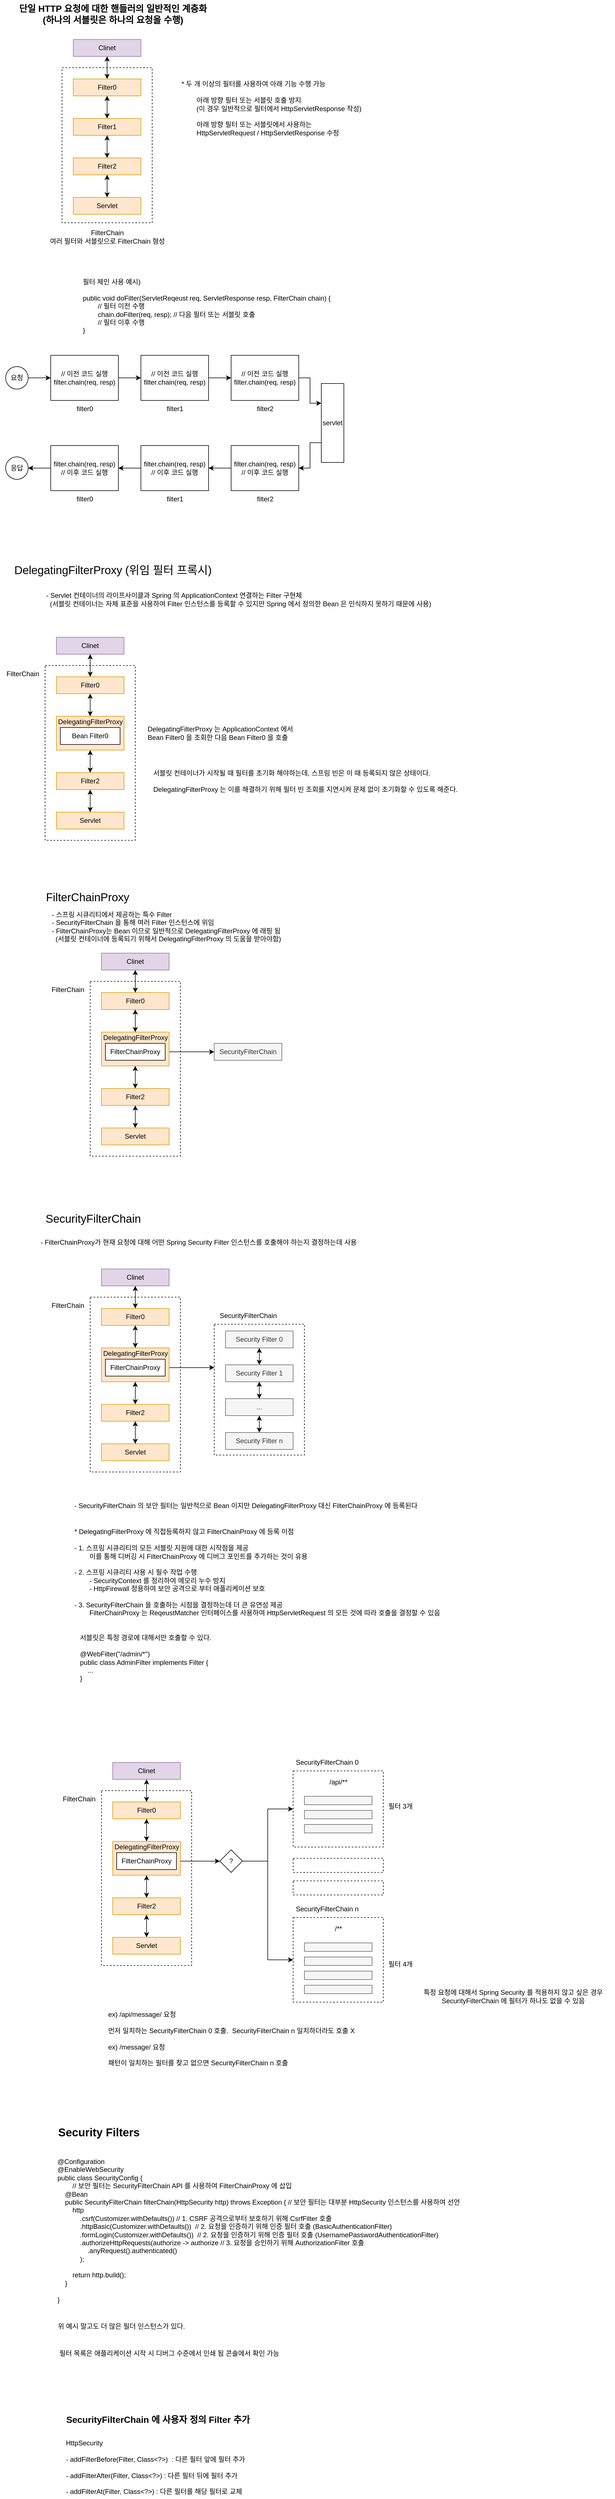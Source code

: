 <mxfile version="22.1.11" type="device">
  <diagram name="페이지-1" id="-VCRCgZCV_tBGSEdOtug">
    <mxGraphModel dx="1816" dy="577" grid="1" gridSize="10" guides="1" tooltips="1" connect="1" arrows="1" fold="1" page="1" pageScale="1" pageWidth="827" pageHeight="1169" math="0" shadow="0">
      <root>
        <mxCell id="0" />
        <mxCell id="1" parent="0" />
        <mxCell id="pNzOla6_ddMFijnGt9M_-12" value="단일 HTTP 요청에 대한 핸들러의 일반적인 계층화&lt;br style=&quot;font-size: 16px;&quot;&gt;(하나의 서블릿은 하나의 요청을 수행)" style="text;html=1;align=center;verticalAlign=middle;resizable=0;points=[];autosize=1;strokeColor=none;fillColor=none;fontSize=16;fontStyle=1" vertex="1" parent="1">
          <mxGeometry x="-40" y="50" width="380" height="50" as="geometry" />
        </mxCell>
        <mxCell id="pNzOla6_ddMFijnGt9M_-16" value="&lt;br&gt;* 두 개 이상의 필터를 사용하여 아래 기능 수행 가능&lt;br&gt;&lt;br&gt;&lt;span style=&quot;white-space: pre;&quot;&gt;&#x9;&lt;/span&gt;아래 방향 필터 또는 서블릿 호출 방지&lt;br&gt;&lt;span style=&quot;white-space: pre;&quot;&gt;&#x9;&lt;/span&gt;(이 경우 일반적으로 필터에서 HttpServletResponse 작성)&lt;br&gt;&lt;br&gt;&lt;span style=&quot;white-space: pre;&quot;&gt;&#x9;&lt;/span&gt;아래 방향 필터 또는 서블릿에서 사용하는&lt;br&gt;&lt;span style=&quot;white-space: pre;&quot;&gt;&#x9;&lt;/span&gt;HttpServletRequest / HttpServletResponse 수정" style="text;html=1;align=left;verticalAlign=middle;resizable=0;points=[];autosize=1;strokeColor=none;fillColor=none;" vertex="1" parent="1">
          <mxGeometry x="270" y="170" width="360" height="130" as="geometry" />
        </mxCell>
        <mxCell id="pNzOla6_ddMFijnGt9M_-17" value="필터 체인 사용 예시)&lt;br&gt;&lt;br&gt;public void doFilter(ServletReqeust req, ServletResponse resp, FilterChain chain) {&lt;br&gt;&lt;span style=&quot;white-space: pre;&quot;&gt;&#x9;&lt;/span&gt;// 필터 이전 수행&lt;br&gt;&lt;span style=&quot;white-space: pre;&quot;&gt;&#x9;&lt;/span&gt;chain.doFilter(req, resp); // 다음 필터 또는 서블릿 호출&lt;br&gt;&lt;span style=&quot;white-space: pre;&quot;&gt;&#x9;&lt;/span&gt;// 필터 이후 수행&lt;br&gt;}" style="text;html=1;align=left;verticalAlign=middle;resizable=0;points=[];autosize=1;strokeColor=none;fillColor=none;" vertex="1" parent="1">
          <mxGeometry x="95" y="538" width="460" height="110" as="geometry" />
        </mxCell>
        <mxCell id="pNzOla6_ddMFijnGt9M_-38" value="&lt;font style=&quot;font-size: 20px;&quot;&gt;DelegatingFilterProxy (위임 필터 프록시)&lt;/font&gt;" style="text;html=1;align=center;verticalAlign=middle;resizable=0;points=[];autosize=1;strokeColor=none;fillColor=none;" vertex="1" parent="1">
          <mxGeometry x="-40" y="1040" width="380" height="40" as="geometry" />
        </mxCell>
        <mxCell id="pNzOla6_ddMFijnGt9M_-66" value="- Servlet 컨테이너의 라이프사이클과 Spring 의 ApplicationContext 연결하는 Filter 구현체&lt;br&gt;&amp;nbsp; (서블릿 컨테이너는 자체 표준을 사용하여 Filter 인스턴스를 등록할 수 있지만&amp;nbsp;Spring 에서 정의한 Bean 은 인식하지 못하기 때문에 사용)" style="text;html=1;align=left;verticalAlign=middle;resizable=0;points=[];autosize=1;strokeColor=none;fillColor=none;" vertex="1" parent="1">
          <mxGeometry x="30" y="1093" width="750" height="40" as="geometry" />
        </mxCell>
        <mxCell id="pNzOla6_ddMFijnGt9M_-90" value="" style="group" vertex="1" connectable="0" parent="1">
          <mxGeometry x="20" y="120" width="240" height="370" as="geometry" />
        </mxCell>
        <mxCell id="pNzOla6_ddMFijnGt9M_-1" value="Clinet" style="whiteSpace=wrap;html=1;fillColor=#e1d5e7;strokeColor=#9673a6;" vertex="1" parent="pNzOla6_ddMFijnGt9M_-90">
          <mxGeometry x="60" width="120" height="30" as="geometry" />
        </mxCell>
        <mxCell id="pNzOla6_ddMFijnGt9M_-2" value="Filter0" style="whiteSpace=wrap;html=1;fillColor=#ffe6cc;strokeColor=#d79b00;" vertex="1" parent="pNzOla6_ddMFijnGt9M_-90">
          <mxGeometry x="60" y="70" width="120" height="30" as="geometry" />
        </mxCell>
        <mxCell id="pNzOla6_ddMFijnGt9M_-11" style="edgeStyle=orthogonalEdgeStyle;rounded=0;orthogonalLoop=1;jettySize=auto;html=1;entryX=0.5;entryY=0;entryDx=0;entryDy=0;startArrow=classic;startFill=1;" edge="1" parent="pNzOla6_ddMFijnGt9M_-90" source="pNzOla6_ddMFijnGt9M_-1" target="pNzOla6_ddMFijnGt9M_-2">
          <mxGeometry relative="1" as="geometry" />
        </mxCell>
        <mxCell id="pNzOla6_ddMFijnGt9M_-4" value="Filter1" style="whiteSpace=wrap;html=1;fillColor=#ffe6cc;strokeColor=#d79b00;" vertex="1" parent="pNzOla6_ddMFijnGt9M_-90">
          <mxGeometry x="60" y="140" width="120" height="30" as="geometry" />
        </mxCell>
        <mxCell id="pNzOla6_ddMFijnGt9M_-8" style="edgeStyle=orthogonalEdgeStyle;rounded=0;orthogonalLoop=1;jettySize=auto;html=1;entryX=0.5;entryY=0;entryDx=0;entryDy=0;startArrow=classic;startFill=1;" edge="1" parent="pNzOla6_ddMFijnGt9M_-90" source="pNzOla6_ddMFijnGt9M_-2" target="pNzOla6_ddMFijnGt9M_-4">
          <mxGeometry relative="1" as="geometry" />
        </mxCell>
        <mxCell id="pNzOla6_ddMFijnGt9M_-5" value="Filter2" style="whiteSpace=wrap;html=1;fillColor=#ffe6cc;strokeColor=#d79b00;" vertex="1" parent="pNzOla6_ddMFijnGt9M_-90">
          <mxGeometry x="60" y="210" width="120" height="30" as="geometry" />
        </mxCell>
        <mxCell id="pNzOla6_ddMFijnGt9M_-9" style="edgeStyle=orthogonalEdgeStyle;rounded=0;orthogonalLoop=1;jettySize=auto;html=1;entryX=0.5;entryY=0;entryDx=0;entryDy=0;startArrow=classic;startFill=1;" edge="1" parent="pNzOla6_ddMFijnGt9M_-90" source="pNzOla6_ddMFijnGt9M_-4" target="pNzOla6_ddMFijnGt9M_-5">
          <mxGeometry relative="1" as="geometry" />
        </mxCell>
        <mxCell id="pNzOla6_ddMFijnGt9M_-6" value="Servlet" style="whiteSpace=wrap;html=1;fillColor=#ffe6cc;strokeColor=#d79b00;" vertex="1" parent="pNzOla6_ddMFijnGt9M_-90">
          <mxGeometry x="60" y="280" width="120" height="30" as="geometry" />
        </mxCell>
        <mxCell id="pNzOla6_ddMFijnGt9M_-10" style="edgeStyle=orthogonalEdgeStyle;rounded=0;orthogonalLoop=1;jettySize=auto;html=1;entryX=0.5;entryY=0;entryDx=0;entryDy=0;startArrow=classic;startFill=1;" edge="1" parent="pNzOla6_ddMFijnGt9M_-90" source="pNzOla6_ddMFijnGt9M_-5" target="pNzOla6_ddMFijnGt9M_-6">
          <mxGeometry relative="1" as="geometry" />
        </mxCell>
        <mxCell id="pNzOla6_ddMFijnGt9M_-13" value="" style="whiteSpace=wrap;html=1;fillColor=none;dashed=1;" vertex="1" parent="pNzOla6_ddMFijnGt9M_-90">
          <mxGeometry x="40" y="50" width="160" height="275" as="geometry" />
        </mxCell>
        <mxCell id="pNzOla6_ddMFijnGt9M_-14" value="FilterChain&lt;br&gt;여러 필터와 서블릿으로 FilterChain 형성" style="text;html=1;align=center;verticalAlign=middle;resizable=0;points=[];autosize=1;strokeColor=none;fillColor=none;" vertex="1" parent="pNzOla6_ddMFijnGt9M_-90">
          <mxGeometry y="330" width="240" height="40" as="geometry" />
        </mxCell>
        <mxCell id="pNzOla6_ddMFijnGt9M_-91" value="" style="group" vertex="1" connectable="0" parent="1">
          <mxGeometry x="-40" y="680" width="600" height="270" as="geometry" />
        </mxCell>
        <mxCell id="pNzOla6_ddMFijnGt9M_-39" value="// 이전 코드 실행&lt;br&gt;filter.chain(req, resp)" style="whiteSpace=wrap;html=1;" vertex="1" parent="pNzOla6_ddMFijnGt9M_-91">
          <mxGeometry x="80" width="120" height="80" as="geometry" />
        </mxCell>
        <mxCell id="pNzOla6_ddMFijnGt9M_-40" value="// 이전 코드 실행&lt;br&gt;filter.chain(req, resp)" style="whiteSpace=wrap;html=1;" vertex="1" parent="pNzOla6_ddMFijnGt9M_-91">
          <mxGeometry x="240" width="120" height="80" as="geometry" />
        </mxCell>
        <mxCell id="pNzOla6_ddMFijnGt9M_-55" style="edgeStyle=orthogonalEdgeStyle;rounded=0;orthogonalLoop=1;jettySize=auto;html=1;entryX=0;entryY=0.5;entryDx=0;entryDy=0;" edge="1" parent="pNzOla6_ddMFijnGt9M_-91" source="pNzOla6_ddMFijnGt9M_-39" target="pNzOla6_ddMFijnGt9M_-40">
          <mxGeometry relative="1" as="geometry" />
        </mxCell>
        <mxCell id="pNzOla6_ddMFijnGt9M_-41" value="// 이전 코드 실행&lt;br&gt;filter.chain(req, resp)" style="whiteSpace=wrap;html=1;" vertex="1" parent="pNzOla6_ddMFijnGt9M_-91">
          <mxGeometry x="400" width="120" height="80" as="geometry" />
        </mxCell>
        <mxCell id="pNzOla6_ddMFijnGt9M_-56" style="edgeStyle=orthogonalEdgeStyle;rounded=0;orthogonalLoop=1;jettySize=auto;html=1;entryX=0;entryY=0.5;entryDx=0;entryDy=0;" edge="1" parent="pNzOla6_ddMFijnGt9M_-91" source="pNzOla6_ddMFijnGt9M_-40" target="pNzOla6_ddMFijnGt9M_-41">
          <mxGeometry relative="1" as="geometry" />
        </mxCell>
        <mxCell id="pNzOla6_ddMFijnGt9M_-42" value="servlet" style="rounded=0;whiteSpace=wrap;html=1;" vertex="1" parent="pNzOla6_ddMFijnGt9M_-91">
          <mxGeometry x="560" y="50" width="40" height="140" as="geometry" />
        </mxCell>
        <mxCell id="pNzOla6_ddMFijnGt9M_-57" style="edgeStyle=orthogonalEdgeStyle;rounded=0;orthogonalLoop=1;jettySize=auto;html=1;entryX=0;entryY=0.25;entryDx=0;entryDy=0;" edge="1" parent="pNzOla6_ddMFijnGt9M_-91" source="pNzOla6_ddMFijnGt9M_-41" target="pNzOla6_ddMFijnGt9M_-42">
          <mxGeometry relative="1" as="geometry" />
        </mxCell>
        <mxCell id="pNzOla6_ddMFijnGt9M_-43" value="filter.chain(req, resp)&lt;br&gt;// 이후 코드 실행" style="whiteSpace=wrap;html=1;" vertex="1" parent="pNzOla6_ddMFijnGt9M_-91">
          <mxGeometry x="80" y="160" width="120" height="80" as="geometry" />
        </mxCell>
        <mxCell id="pNzOla6_ddMFijnGt9M_-60" style="edgeStyle=orthogonalEdgeStyle;rounded=0;orthogonalLoop=1;jettySize=auto;html=1;entryX=1;entryY=0.5;entryDx=0;entryDy=0;" edge="1" parent="pNzOla6_ddMFijnGt9M_-91" source="pNzOla6_ddMFijnGt9M_-47" target="pNzOla6_ddMFijnGt9M_-43">
          <mxGeometry relative="1" as="geometry" />
        </mxCell>
        <mxCell id="pNzOla6_ddMFijnGt9M_-47" value="filter.chain(req, resp)&lt;br&gt;// 이후 코드 실행" style="whiteSpace=wrap;html=1;" vertex="1" parent="pNzOla6_ddMFijnGt9M_-91">
          <mxGeometry x="240" y="160" width="120" height="80" as="geometry" />
        </mxCell>
        <mxCell id="pNzOla6_ddMFijnGt9M_-59" style="edgeStyle=orthogonalEdgeStyle;rounded=0;orthogonalLoop=1;jettySize=auto;html=1;entryX=1;entryY=0.5;entryDx=0;entryDy=0;" edge="1" parent="pNzOla6_ddMFijnGt9M_-91" source="pNzOla6_ddMFijnGt9M_-48" target="pNzOla6_ddMFijnGt9M_-47">
          <mxGeometry relative="1" as="geometry" />
        </mxCell>
        <mxCell id="pNzOla6_ddMFijnGt9M_-48" value="filter.chain(req, resp)&lt;br&gt;// 이후 코드 실행" style="whiteSpace=wrap;html=1;" vertex="1" parent="pNzOla6_ddMFijnGt9M_-91">
          <mxGeometry x="400" y="160" width="120" height="80" as="geometry" />
        </mxCell>
        <mxCell id="pNzOla6_ddMFijnGt9M_-58" style="edgeStyle=orthogonalEdgeStyle;rounded=0;orthogonalLoop=1;jettySize=auto;html=1;entryX=1;entryY=0.5;entryDx=0;entryDy=0;exitX=0;exitY=0.75;exitDx=0;exitDy=0;" edge="1" parent="pNzOla6_ddMFijnGt9M_-91" source="pNzOla6_ddMFijnGt9M_-42" target="pNzOla6_ddMFijnGt9M_-48">
          <mxGeometry relative="1" as="geometry" />
        </mxCell>
        <mxCell id="pNzOla6_ddMFijnGt9M_-49" value="filter0" style="text;html=1;align=center;verticalAlign=middle;resizable=0;points=[];autosize=1;strokeColor=none;fillColor=none;" vertex="1" parent="pNzOla6_ddMFijnGt9M_-91">
          <mxGeometry x="115" y="80" width="50" height="30" as="geometry" />
        </mxCell>
        <mxCell id="pNzOla6_ddMFijnGt9M_-50" value="filter0" style="text;html=1;align=center;verticalAlign=middle;resizable=0;points=[];autosize=1;strokeColor=none;fillColor=none;" vertex="1" parent="pNzOla6_ddMFijnGt9M_-91">
          <mxGeometry x="115" y="240" width="50" height="30" as="geometry" />
        </mxCell>
        <mxCell id="pNzOla6_ddMFijnGt9M_-51" value="filter1" style="text;html=1;align=center;verticalAlign=middle;resizable=0;points=[];autosize=1;strokeColor=none;fillColor=none;" vertex="1" parent="pNzOla6_ddMFijnGt9M_-91">
          <mxGeometry x="275" y="80" width="50" height="30" as="geometry" />
        </mxCell>
        <mxCell id="pNzOla6_ddMFijnGt9M_-52" value="filter2" style="text;html=1;align=center;verticalAlign=middle;resizable=0;points=[];autosize=1;strokeColor=none;fillColor=none;" vertex="1" parent="pNzOla6_ddMFijnGt9M_-91">
          <mxGeometry x="435" y="80" width="50" height="30" as="geometry" />
        </mxCell>
        <mxCell id="pNzOla6_ddMFijnGt9M_-53" value="filter1" style="text;html=1;align=center;verticalAlign=middle;resizable=0;points=[];autosize=1;strokeColor=none;fillColor=none;" vertex="1" parent="pNzOla6_ddMFijnGt9M_-91">
          <mxGeometry x="275" y="240" width="50" height="30" as="geometry" />
        </mxCell>
        <mxCell id="pNzOla6_ddMFijnGt9M_-54" value="filter2" style="text;html=1;align=center;verticalAlign=middle;resizable=0;points=[];autosize=1;strokeColor=none;fillColor=none;" vertex="1" parent="pNzOla6_ddMFijnGt9M_-91">
          <mxGeometry x="435" y="240" width="50" height="30" as="geometry" />
        </mxCell>
        <mxCell id="pNzOla6_ddMFijnGt9M_-65" style="edgeStyle=orthogonalEdgeStyle;rounded=0;orthogonalLoop=1;jettySize=auto;html=1;entryX=0;entryY=0.5;entryDx=0;entryDy=0;" edge="1" parent="pNzOla6_ddMFijnGt9M_-91" source="pNzOla6_ddMFijnGt9M_-61" target="pNzOla6_ddMFijnGt9M_-39">
          <mxGeometry relative="1" as="geometry" />
        </mxCell>
        <mxCell id="pNzOla6_ddMFijnGt9M_-61" value="요청" style="ellipse;whiteSpace=wrap;html=1;aspect=fixed;" vertex="1" parent="pNzOla6_ddMFijnGt9M_-91">
          <mxGeometry y="20" width="40" height="40" as="geometry" />
        </mxCell>
        <mxCell id="pNzOla6_ddMFijnGt9M_-63" value="응답" style="ellipse;whiteSpace=wrap;html=1;aspect=fixed;" vertex="1" parent="pNzOla6_ddMFijnGt9M_-91">
          <mxGeometry y="180" width="40" height="40" as="geometry" />
        </mxCell>
        <mxCell id="pNzOla6_ddMFijnGt9M_-64" style="edgeStyle=orthogonalEdgeStyle;rounded=0;orthogonalLoop=1;jettySize=auto;html=1;" edge="1" parent="pNzOla6_ddMFijnGt9M_-91" source="pNzOla6_ddMFijnGt9M_-43" target="pNzOla6_ddMFijnGt9M_-63">
          <mxGeometry relative="1" as="geometry" />
        </mxCell>
        <mxCell id="pNzOla6_ddMFijnGt9M_-92" value="" style="group" vertex="1" connectable="0" parent="1">
          <mxGeometry x="-50" y="1180" width="240" height="360" as="geometry" />
        </mxCell>
        <mxCell id="pNzOla6_ddMFijnGt9M_-86" value="" style="whiteSpace=wrap;html=1;fillColor=none;dashed=1;" vertex="1" parent="pNzOla6_ddMFijnGt9M_-92">
          <mxGeometry x="80" y="50" width="160" height="310" as="geometry" />
        </mxCell>
        <mxCell id="pNzOla6_ddMFijnGt9M_-78" value="Clinet" style="whiteSpace=wrap;html=1;fillColor=#e1d5e7;strokeColor=#9673a6;" vertex="1" parent="pNzOla6_ddMFijnGt9M_-92">
          <mxGeometry x="100" width="120" height="30" as="geometry" />
        </mxCell>
        <mxCell id="pNzOla6_ddMFijnGt9M_-80" value="Filter0" style="whiteSpace=wrap;html=1;fillColor=#ffe6cc;strokeColor=#d79b00;" vertex="1" parent="pNzOla6_ddMFijnGt9M_-92">
          <mxGeometry x="100" y="70" width="120" height="30" as="geometry" />
        </mxCell>
        <mxCell id="pNzOla6_ddMFijnGt9M_-77" style="edgeStyle=orthogonalEdgeStyle;rounded=0;orthogonalLoop=1;jettySize=auto;html=1;entryX=0.5;entryY=0;entryDx=0;entryDy=0;startArrow=classic;startFill=1;" edge="1" parent="pNzOla6_ddMFijnGt9M_-92" source="pNzOla6_ddMFijnGt9M_-78" target="pNzOla6_ddMFijnGt9M_-80">
          <mxGeometry relative="1" as="geometry" />
        </mxCell>
        <mxCell id="pNzOla6_ddMFijnGt9M_-82" value="" style="whiteSpace=wrap;html=1;fillColor=#ffe6cc;strokeColor=#d79b00;" vertex="1" parent="pNzOla6_ddMFijnGt9M_-92">
          <mxGeometry x="100" y="140" width="120" height="60" as="geometry" />
        </mxCell>
        <mxCell id="pNzOla6_ddMFijnGt9M_-79" style="edgeStyle=orthogonalEdgeStyle;rounded=0;orthogonalLoop=1;jettySize=auto;html=1;entryX=0.5;entryY=0;entryDx=0;entryDy=0;startArrow=classic;startFill=1;" edge="1" parent="pNzOla6_ddMFijnGt9M_-92" source="pNzOla6_ddMFijnGt9M_-80" target="pNzOla6_ddMFijnGt9M_-82">
          <mxGeometry relative="1" as="geometry" />
        </mxCell>
        <mxCell id="pNzOla6_ddMFijnGt9M_-84" value="Filter2" style="whiteSpace=wrap;html=1;fillColor=#ffe6cc;strokeColor=#d79b00;" vertex="1" parent="pNzOla6_ddMFijnGt9M_-92">
          <mxGeometry x="100" y="240" width="120" height="30" as="geometry" />
        </mxCell>
        <mxCell id="pNzOla6_ddMFijnGt9M_-81" style="edgeStyle=orthogonalEdgeStyle;rounded=0;orthogonalLoop=1;jettySize=auto;html=1;entryX=0.5;entryY=0;entryDx=0;entryDy=0;startArrow=classic;startFill=1;" edge="1" parent="pNzOla6_ddMFijnGt9M_-92" source="pNzOla6_ddMFijnGt9M_-82" target="pNzOla6_ddMFijnGt9M_-84">
          <mxGeometry relative="1" as="geometry" />
        </mxCell>
        <mxCell id="pNzOla6_ddMFijnGt9M_-85" value="Servlet" style="whiteSpace=wrap;html=1;fillColor=#ffe6cc;strokeColor=#d79b00;" vertex="1" parent="pNzOla6_ddMFijnGt9M_-92">
          <mxGeometry x="100" y="310" width="120" height="30" as="geometry" />
        </mxCell>
        <mxCell id="pNzOla6_ddMFijnGt9M_-83" style="edgeStyle=orthogonalEdgeStyle;rounded=0;orthogonalLoop=1;jettySize=auto;html=1;entryX=0.5;entryY=0;entryDx=0;entryDy=0;startArrow=classic;startFill=1;" edge="1" parent="pNzOla6_ddMFijnGt9M_-92" source="pNzOla6_ddMFijnGt9M_-84" target="pNzOla6_ddMFijnGt9M_-85">
          <mxGeometry relative="1" as="geometry" />
        </mxCell>
        <mxCell id="pNzOla6_ddMFijnGt9M_-87" value="FilterChain" style="text;html=1;align=center;verticalAlign=middle;resizable=0;points=[];autosize=1;strokeColor=none;fillColor=none;" vertex="1" parent="pNzOla6_ddMFijnGt9M_-92">
          <mxGeometry y="50" width="80" height="30" as="geometry" />
        </mxCell>
        <mxCell id="pNzOla6_ddMFijnGt9M_-88" value="Bean Filter0" style="whiteSpace=wrap;html=1;" vertex="1" parent="pNzOla6_ddMFijnGt9M_-92">
          <mxGeometry x="107" y="160" width="106" height="30" as="geometry" />
        </mxCell>
        <mxCell id="pNzOla6_ddMFijnGt9M_-89" value="DelegatingFilterProxy" style="text;html=1;align=center;verticalAlign=middle;resizable=0;points=[];autosize=1;strokeColor=none;fillColor=none;" vertex="1" parent="pNzOla6_ddMFijnGt9M_-92">
          <mxGeometry x="90" y="135" width="140" height="30" as="geometry" />
        </mxCell>
        <mxCell id="pNzOla6_ddMFijnGt9M_-93" value="DelegatingFilterProxy 는 ApplicationContext 에서 &lt;br&gt;Bean Filter0 을 조회한 다음 Bean Filter0 을 호출" style="text;html=1;align=left;verticalAlign=middle;resizable=0;points=[];autosize=1;strokeColor=none;fillColor=none;" vertex="1" parent="1">
          <mxGeometry x="210" y="1330" width="280" height="40" as="geometry" />
        </mxCell>
        <mxCell id="pNzOla6_ddMFijnGt9M_-94" value="서블릿 컨테이너가 시작될 때 필터를 초기화 해야하는데, 스프링 빈은 이 때 등록되지 않은 상태이다.&lt;br&gt;&lt;br&gt;DelegatingFilterProxy 는 이를 해결하기 위해 필터 빈 조회를 지연시켜 문제 없이 초기화할 수 있도록 해준다." style="text;html=1;align=left;verticalAlign=middle;resizable=0;points=[];autosize=1;strokeColor=none;fillColor=none;" vertex="1" parent="1">
          <mxGeometry x="220" y="1405" width="600" height="60" as="geometry" />
        </mxCell>
        <mxCell id="pNzOla6_ddMFijnGt9M_-95" value="&lt;font style=&quot;font-size: 20px;&quot;&gt;FilterChainProxy&lt;/font&gt;" style="text;html=1;align=center;verticalAlign=middle;resizable=0;points=[];autosize=1;strokeColor=none;fillColor=none;" vertex="1" parent="1">
          <mxGeometry x="20" y="1620" width="170" height="40" as="geometry" />
        </mxCell>
        <mxCell id="pNzOla6_ddMFijnGt9M_-96" value="- 스프링 시큐리티에서 제공하는 특수 Filter&amp;nbsp;&lt;br&gt;- SecurityFilterChain 을 통해 여러 Filter 인스턴스에 위임&lt;br&gt;- FilterChainProxy는 Bean 이므로 일반적으로 DelegatingFilterProxy 에 래핑 됨&lt;br&gt;&amp;nbsp; (서블릿 컨테이너에 등록되기 위해서 DelegatingFilterProxy 의 도움을 받아야함)" style="text;html=1;align=left;verticalAlign=middle;resizable=0;points=[];autosize=1;strokeColor=none;fillColor=none;" vertex="1" parent="1">
          <mxGeometry x="40" y="1658" width="450" height="70" as="geometry" />
        </mxCell>
        <mxCell id="pNzOla6_ddMFijnGt9M_-113" value="&lt;span style=&quot;font-size: 20px;&quot;&gt;SecurityFilterChain&lt;/span&gt;" style="text;html=1;align=center;verticalAlign=middle;resizable=0;points=[];autosize=1;strokeColor=none;fillColor=none;" vertex="1" parent="1">
          <mxGeometry x="20" y="2190" width="190" height="40" as="geometry" />
        </mxCell>
        <mxCell id="pNzOla6_ddMFijnGt9M_-114" value="" style="group" vertex="1" connectable="0" parent="1">
          <mxGeometry x="30" y="1740" width="420" height="360" as="geometry" />
        </mxCell>
        <mxCell id="pNzOla6_ddMFijnGt9M_-111" value="SecurityFilterChain" style="whiteSpace=wrap;html=1;fillColor=#f5f5f5;strokeColor=#666666;fontColor=#333333;" vertex="1" parent="pNzOla6_ddMFijnGt9M_-114">
          <mxGeometry x="300" y="160" width="120" height="30" as="geometry" />
        </mxCell>
        <mxCell id="pNzOla6_ddMFijnGt9M_-112" style="edgeStyle=orthogonalEdgeStyle;rounded=0;orthogonalLoop=1;jettySize=auto;html=1;exitX=1;exitY=0.5;exitDx=0;exitDy=0;entryX=0;entryY=0.5;entryDx=0;entryDy=0;" edge="1" parent="pNzOla6_ddMFijnGt9M_-114" source="pNzOla6_ddMFijnGt9M_-109" target="pNzOla6_ddMFijnGt9M_-111">
          <mxGeometry relative="1" as="geometry" />
        </mxCell>
        <mxCell id="pNzOla6_ddMFijnGt9M_-98" value="" style="whiteSpace=wrap;html=1;fillColor=none;dashed=1;" vertex="1" parent="pNzOla6_ddMFijnGt9M_-114">
          <mxGeometry x="80" y="50" width="160" height="310" as="geometry" />
        </mxCell>
        <mxCell id="pNzOla6_ddMFijnGt9M_-99" value="Clinet" style="whiteSpace=wrap;html=1;fillColor=#e1d5e7;strokeColor=#9673a6;" vertex="1" parent="pNzOla6_ddMFijnGt9M_-114">
          <mxGeometry x="100" width="120" height="30" as="geometry" />
        </mxCell>
        <mxCell id="pNzOla6_ddMFijnGt9M_-100" value="Filter0" style="whiteSpace=wrap;html=1;fillColor=#ffe6cc;strokeColor=#d79b00;" vertex="1" parent="pNzOla6_ddMFijnGt9M_-114">
          <mxGeometry x="100" y="70" width="120" height="30" as="geometry" />
        </mxCell>
        <mxCell id="pNzOla6_ddMFijnGt9M_-101" style="edgeStyle=orthogonalEdgeStyle;rounded=0;orthogonalLoop=1;jettySize=auto;html=1;entryX=0.5;entryY=0;entryDx=0;entryDy=0;startArrow=classic;startFill=1;" edge="1" parent="pNzOla6_ddMFijnGt9M_-114" source="pNzOla6_ddMFijnGt9M_-99" target="pNzOla6_ddMFijnGt9M_-100">
          <mxGeometry relative="1" as="geometry" />
        </mxCell>
        <mxCell id="pNzOla6_ddMFijnGt9M_-102" value="" style="whiteSpace=wrap;html=1;fillColor=#ffe6cc;strokeColor=#d79b00;" vertex="1" parent="pNzOla6_ddMFijnGt9M_-114">
          <mxGeometry x="100" y="140" width="120" height="60" as="geometry" />
        </mxCell>
        <mxCell id="pNzOla6_ddMFijnGt9M_-103" style="edgeStyle=orthogonalEdgeStyle;rounded=0;orthogonalLoop=1;jettySize=auto;html=1;entryX=0.5;entryY=0;entryDx=0;entryDy=0;startArrow=classic;startFill=1;" edge="1" parent="pNzOla6_ddMFijnGt9M_-114" source="pNzOla6_ddMFijnGt9M_-100" target="pNzOla6_ddMFijnGt9M_-102">
          <mxGeometry relative="1" as="geometry" />
        </mxCell>
        <mxCell id="pNzOla6_ddMFijnGt9M_-104" value="Filter2" style="whiteSpace=wrap;html=1;fillColor=#ffe6cc;strokeColor=#d79b00;" vertex="1" parent="pNzOla6_ddMFijnGt9M_-114">
          <mxGeometry x="100" y="240" width="120" height="30" as="geometry" />
        </mxCell>
        <mxCell id="pNzOla6_ddMFijnGt9M_-105" style="edgeStyle=orthogonalEdgeStyle;rounded=0;orthogonalLoop=1;jettySize=auto;html=1;entryX=0.5;entryY=0;entryDx=0;entryDy=0;startArrow=classic;startFill=1;" edge="1" parent="pNzOla6_ddMFijnGt9M_-114" source="pNzOla6_ddMFijnGt9M_-102" target="pNzOla6_ddMFijnGt9M_-104">
          <mxGeometry relative="1" as="geometry" />
        </mxCell>
        <mxCell id="pNzOla6_ddMFijnGt9M_-106" value="Servlet" style="whiteSpace=wrap;html=1;fillColor=#ffe6cc;strokeColor=#d79b00;" vertex="1" parent="pNzOla6_ddMFijnGt9M_-114">
          <mxGeometry x="100" y="310" width="120" height="30" as="geometry" />
        </mxCell>
        <mxCell id="pNzOla6_ddMFijnGt9M_-107" style="edgeStyle=orthogonalEdgeStyle;rounded=0;orthogonalLoop=1;jettySize=auto;html=1;entryX=0.5;entryY=0;entryDx=0;entryDy=0;startArrow=classic;startFill=1;" edge="1" parent="pNzOla6_ddMFijnGt9M_-114" source="pNzOla6_ddMFijnGt9M_-104" target="pNzOla6_ddMFijnGt9M_-106">
          <mxGeometry relative="1" as="geometry" />
        </mxCell>
        <mxCell id="pNzOla6_ddMFijnGt9M_-108" value="FilterChain" style="text;html=1;align=center;verticalAlign=middle;resizable=0;points=[];autosize=1;strokeColor=none;fillColor=none;" vertex="1" parent="pNzOla6_ddMFijnGt9M_-114">
          <mxGeometry y="50" width="80" height="30" as="geometry" />
        </mxCell>
        <mxCell id="pNzOla6_ddMFijnGt9M_-109" value="FilterChainProxy" style="whiteSpace=wrap;html=1;" vertex="1" parent="pNzOla6_ddMFijnGt9M_-114">
          <mxGeometry x="107" y="160" width="106" height="30" as="geometry" />
        </mxCell>
        <mxCell id="pNzOla6_ddMFijnGt9M_-110" value="DelegatingFilterProxy" style="text;html=1;align=center;verticalAlign=middle;resizable=0;points=[];autosize=1;strokeColor=none;fillColor=none;" vertex="1" parent="pNzOla6_ddMFijnGt9M_-114">
          <mxGeometry x="90" y="135" width="140" height="30" as="geometry" />
        </mxCell>
        <mxCell id="pNzOla6_ddMFijnGt9M_-117" value="- FilterChainProxy가 현재 요청에 대해 어떤 Spring Security Filter 인스턴스를 호출해야 하는지 결정하는데 사용" style="text;html=1;align=left;verticalAlign=middle;resizable=0;points=[];autosize=1;strokeColor=none;fillColor=none;" vertex="1" parent="1">
          <mxGeometry x="20" y="2238" width="610" height="30" as="geometry" />
        </mxCell>
        <mxCell id="pNzOla6_ddMFijnGt9M_-146" value="- SecurityFilterChain 의 보안 필터는 일반적으로 Bean 이지만 DelegatingFilterProxy 대신 FilterChainProxy 에 등록된다" style="text;html=1;align=left;verticalAlign=middle;resizable=0;points=[];autosize=1;strokeColor=none;fillColor=none;" vertex="1" parent="1">
          <mxGeometry x="80" y="2705" width="650" height="30" as="geometry" />
        </mxCell>
        <mxCell id="pNzOla6_ddMFijnGt9M_-147" value="* DelegatingFilterProxy 에 직접등록하지 않고 FilterChainProxy 에 등록 이점&lt;br&gt;&lt;br&gt;- 1. 스프링 시큐리티의 모든 서블릿 지원에 대한 시작점을 제공&lt;br&gt;&lt;span style=&quot;white-space: pre;&quot;&gt;&#x9;&lt;/span&gt;이를 통해 디버깅 시 FilterChainProxy 에 디버그 포인트를 추가하는 것이 유용&lt;br&gt;&lt;br&gt;- 2. 스프링 시큐리티 사용 시 필수 작업 수행&lt;br&gt;&amp;nbsp; &amp;nbsp;&lt;span style=&quot;white-space: pre;&quot;&gt;&#x9;&lt;/span&gt;- SecurityContext 를 정리하여 메모리 누수 방지&amp;nbsp;&lt;br&gt;&lt;span style=&quot;white-space: pre;&quot;&gt;&#x9;&lt;/span&gt;- HttpFirewall 정용하여 보안 공격으로 부터 애플리케이션 보호&amp;nbsp;&lt;br&gt;&lt;br&gt;- 3. SecurityFilterChain 을 호출하는 시점을 결정하는데 더 큰 유연성 제공&lt;br&gt;&lt;span style=&quot;white-space: pre;&quot;&gt;&#x9;&lt;/span&gt;FilterChainProxy 는 ReqeustMatcher 인터페이스를 사용하여 HttpServletRequest 의 모든 것에 따라 호출을 결정할 수 있음&amp;nbsp;" style="text;html=1;align=left;verticalAlign=middle;resizable=0;points=[];autosize=1;strokeColor=none;fillColor=none;" vertex="1" parent="1">
          <mxGeometry x="80" y="2753" width="700" height="170" as="geometry" />
        </mxCell>
        <mxCell id="pNzOla6_ddMFijnGt9M_-148" value="서블릿은 특정 경로에 대해서만 호출할 수 있다.&lt;br&gt;&lt;br&gt;@WebFilter(&quot;/admin/*&quot;)&lt;br&gt;public class AdminFilter implements Filter {&lt;br&gt;&lt;span style=&quot;&quot;&gt;&lt;span style=&quot;white-space: pre;&quot;&gt;&amp;nbsp;&amp;nbsp;&amp;nbsp;&amp;nbsp;&lt;/span&gt;&lt;/span&gt;...&amp;nbsp;&lt;br&gt;}" style="text;html=1;align=left;verticalAlign=middle;resizable=0;points=[];autosize=1;strokeColor=none;fillColor=none;" vertex="1" parent="1">
          <mxGeometry x="90" y="2940" width="270" height="100" as="geometry" />
        </mxCell>
        <mxCell id="pNzOla6_ddMFijnGt9M_-149" value="" style="group" vertex="1" connectable="0" parent="1">
          <mxGeometry x="30" y="2300" width="460" height="360" as="geometry" />
        </mxCell>
        <mxCell id="pNzOla6_ddMFijnGt9M_-134" value="" style="whiteSpace=wrap;html=1;fillColor=none;dashed=1;" vertex="1" parent="pNzOla6_ddMFijnGt9M_-149">
          <mxGeometry x="300" y="98" width="160" height="232" as="geometry" />
        </mxCell>
        <mxCell id="pNzOla6_ddMFijnGt9M_-119" value="Security Filter 0" style="whiteSpace=wrap;html=1;fillColor=#f5f5f5;strokeColor=#666666;fontColor=#333333;" vertex="1" parent="pNzOla6_ddMFijnGt9M_-149">
          <mxGeometry x="320" y="110" width="120" height="30" as="geometry" />
        </mxCell>
        <mxCell id="pNzOla6_ddMFijnGt9M_-120" style="edgeStyle=orthogonalEdgeStyle;rounded=0;orthogonalLoop=1;jettySize=auto;html=1;exitX=1;exitY=0.5;exitDx=0;exitDy=0;entryX=0.001;entryY=0.331;entryDx=0;entryDy=0;entryPerimeter=0;" edge="1" parent="pNzOla6_ddMFijnGt9M_-149" source="pNzOla6_ddMFijnGt9M_-132" target="pNzOla6_ddMFijnGt9M_-134">
          <mxGeometry relative="1" as="geometry">
            <mxPoint x="270" y="200" as="targetPoint" />
          </mxGeometry>
        </mxCell>
        <mxCell id="pNzOla6_ddMFijnGt9M_-121" value="" style="whiteSpace=wrap;html=1;fillColor=none;dashed=1;" vertex="1" parent="pNzOla6_ddMFijnGt9M_-149">
          <mxGeometry x="80" y="50" width="160" height="310" as="geometry" />
        </mxCell>
        <mxCell id="pNzOla6_ddMFijnGt9M_-122" value="Clinet" style="whiteSpace=wrap;html=1;fillColor=#e1d5e7;strokeColor=#9673a6;" vertex="1" parent="pNzOla6_ddMFijnGt9M_-149">
          <mxGeometry x="100" width="120" height="30" as="geometry" />
        </mxCell>
        <mxCell id="pNzOla6_ddMFijnGt9M_-123" value="Filter0" style="whiteSpace=wrap;html=1;fillColor=#ffe6cc;strokeColor=#d79b00;" vertex="1" parent="pNzOla6_ddMFijnGt9M_-149">
          <mxGeometry x="100" y="70" width="120" height="30" as="geometry" />
        </mxCell>
        <mxCell id="pNzOla6_ddMFijnGt9M_-124" style="edgeStyle=orthogonalEdgeStyle;rounded=0;orthogonalLoop=1;jettySize=auto;html=1;entryX=0.5;entryY=0;entryDx=0;entryDy=0;startArrow=classic;startFill=1;" edge="1" parent="pNzOla6_ddMFijnGt9M_-149" source="pNzOla6_ddMFijnGt9M_-122" target="pNzOla6_ddMFijnGt9M_-123">
          <mxGeometry relative="1" as="geometry" />
        </mxCell>
        <mxCell id="pNzOla6_ddMFijnGt9M_-125" value="" style="whiteSpace=wrap;html=1;fillColor=#ffe6cc;strokeColor=#d79b00;" vertex="1" parent="pNzOla6_ddMFijnGt9M_-149">
          <mxGeometry x="100" y="140" width="120" height="60" as="geometry" />
        </mxCell>
        <mxCell id="pNzOla6_ddMFijnGt9M_-126" style="edgeStyle=orthogonalEdgeStyle;rounded=0;orthogonalLoop=1;jettySize=auto;html=1;entryX=0.5;entryY=0;entryDx=0;entryDy=0;startArrow=classic;startFill=1;" edge="1" parent="pNzOla6_ddMFijnGt9M_-149" source="pNzOla6_ddMFijnGt9M_-123" target="pNzOla6_ddMFijnGt9M_-125">
          <mxGeometry relative="1" as="geometry" />
        </mxCell>
        <mxCell id="pNzOla6_ddMFijnGt9M_-127" value="Filter2" style="whiteSpace=wrap;html=1;fillColor=#ffe6cc;strokeColor=#d79b00;" vertex="1" parent="pNzOla6_ddMFijnGt9M_-149">
          <mxGeometry x="100" y="240" width="120" height="30" as="geometry" />
        </mxCell>
        <mxCell id="pNzOla6_ddMFijnGt9M_-128" style="edgeStyle=orthogonalEdgeStyle;rounded=0;orthogonalLoop=1;jettySize=auto;html=1;entryX=0.5;entryY=0;entryDx=0;entryDy=0;startArrow=classic;startFill=1;" edge="1" parent="pNzOla6_ddMFijnGt9M_-149" source="pNzOla6_ddMFijnGt9M_-125" target="pNzOla6_ddMFijnGt9M_-127">
          <mxGeometry relative="1" as="geometry" />
        </mxCell>
        <mxCell id="pNzOla6_ddMFijnGt9M_-129" value="Servlet" style="whiteSpace=wrap;html=1;fillColor=#ffe6cc;strokeColor=#d79b00;" vertex="1" parent="pNzOla6_ddMFijnGt9M_-149">
          <mxGeometry x="100" y="310" width="120" height="30" as="geometry" />
        </mxCell>
        <mxCell id="pNzOla6_ddMFijnGt9M_-130" style="edgeStyle=orthogonalEdgeStyle;rounded=0;orthogonalLoop=1;jettySize=auto;html=1;entryX=0.5;entryY=0;entryDx=0;entryDy=0;startArrow=classic;startFill=1;" edge="1" parent="pNzOla6_ddMFijnGt9M_-149" source="pNzOla6_ddMFijnGt9M_-127" target="pNzOla6_ddMFijnGt9M_-129">
          <mxGeometry relative="1" as="geometry" />
        </mxCell>
        <mxCell id="pNzOla6_ddMFijnGt9M_-131" value="FilterChain" style="text;html=1;align=center;verticalAlign=middle;resizable=0;points=[];autosize=1;strokeColor=none;fillColor=none;" vertex="1" parent="pNzOla6_ddMFijnGt9M_-149">
          <mxGeometry y="50" width="80" height="30" as="geometry" />
        </mxCell>
        <mxCell id="pNzOla6_ddMFijnGt9M_-132" value="FilterChainProxy" style="whiteSpace=wrap;html=1;" vertex="1" parent="pNzOla6_ddMFijnGt9M_-149">
          <mxGeometry x="107" y="160" width="106" height="30" as="geometry" />
        </mxCell>
        <mxCell id="pNzOla6_ddMFijnGt9M_-133" value="DelegatingFilterProxy" style="text;html=1;align=center;verticalAlign=middle;resizable=0;points=[];autosize=1;strokeColor=none;fillColor=none;" vertex="1" parent="pNzOla6_ddMFijnGt9M_-149">
          <mxGeometry x="90" y="135" width="140" height="30" as="geometry" />
        </mxCell>
        <mxCell id="pNzOla6_ddMFijnGt9M_-135" value="SecurityFilterChain" style="text;html=1;align=center;verticalAlign=middle;resizable=0;points=[];autosize=1;strokeColor=none;fillColor=none;" vertex="1" parent="pNzOla6_ddMFijnGt9M_-149">
          <mxGeometry x="300" y="68" width="120" height="30" as="geometry" />
        </mxCell>
        <mxCell id="pNzOla6_ddMFijnGt9M_-136" value="Security Filter n" style="whiteSpace=wrap;html=1;fillColor=#f5f5f5;strokeColor=#666666;fontColor=#333333;" vertex="1" parent="pNzOla6_ddMFijnGt9M_-149">
          <mxGeometry x="320" y="290" width="120" height="30" as="geometry" />
        </mxCell>
        <mxCell id="pNzOla6_ddMFijnGt9M_-137" value="Security Filter 1" style="whiteSpace=wrap;html=1;fillColor=#f5f5f5;strokeColor=#666666;fontColor=#333333;" vertex="1" parent="pNzOla6_ddMFijnGt9M_-149">
          <mxGeometry x="320" y="170" width="120" height="30" as="geometry" />
        </mxCell>
        <mxCell id="pNzOla6_ddMFijnGt9M_-139" style="edgeStyle=orthogonalEdgeStyle;rounded=0;orthogonalLoop=1;jettySize=auto;html=1;entryX=0.5;entryY=0;entryDx=0;entryDy=0;startArrow=classic;startFill=1;" edge="1" parent="pNzOla6_ddMFijnGt9M_-149" source="pNzOla6_ddMFijnGt9M_-119" target="pNzOla6_ddMFijnGt9M_-137">
          <mxGeometry relative="1" as="geometry" />
        </mxCell>
        <mxCell id="pNzOla6_ddMFijnGt9M_-145" style="edgeStyle=orthogonalEdgeStyle;rounded=0;orthogonalLoop=1;jettySize=auto;html=1;startArrow=classic;startFill=1;" edge="1" parent="pNzOla6_ddMFijnGt9M_-149" source="pNzOla6_ddMFijnGt9M_-143" target="pNzOla6_ddMFijnGt9M_-136">
          <mxGeometry relative="1" as="geometry" />
        </mxCell>
        <mxCell id="pNzOla6_ddMFijnGt9M_-143" value="..." style="whiteSpace=wrap;html=1;fillColor=#f5f5f5;strokeColor=#666666;fontColor=#333333;" vertex="1" parent="pNzOla6_ddMFijnGt9M_-149">
          <mxGeometry x="320" y="230" width="120" height="30" as="geometry" />
        </mxCell>
        <mxCell id="pNzOla6_ddMFijnGt9M_-144" style="edgeStyle=orthogonalEdgeStyle;rounded=0;orthogonalLoop=1;jettySize=auto;html=1;entryX=0.5;entryY=0;entryDx=0;entryDy=0;startArrow=classic;startFill=1;" edge="1" parent="pNzOla6_ddMFijnGt9M_-149" source="pNzOla6_ddMFijnGt9M_-137" target="pNzOla6_ddMFijnGt9M_-143">
          <mxGeometry relative="1" as="geometry" />
        </mxCell>
        <mxCell id="pNzOla6_ddMFijnGt9M_-151" value="" style="whiteSpace=wrap;html=1;fillColor=none;dashed=1;" vertex="1" parent="1">
          <mxGeometry x="470" y="3190" width="160" height="135" as="geometry" />
        </mxCell>
        <mxCell id="pNzOla6_ddMFijnGt9M_-153" style="edgeStyle=orthogonalEdgeStyle;rounded=0;orthogonalLoop=1;jettySize=auto;html=1;exitX=1;exitY=0.5;exitDx=0;exitDy=0;entryX=0;entryY=0.5;entryDx=0;entryDy=0;" edge="1" parent="1" source="pNzOla6_ddMFijnGt9M_-165" target="pNzOla6_ddMFijnGt9M_-175">
          <mxGeometry relative="1" as="geometry">
            <mxPoint x="330" y="3350" as="targetPoint" />
          </mxGeometry>
        </mxCell>
        <mxCell id="pNzOla6_ddMFijnGt9M_-154" value="" style="whiteSpace=wrap;html=1;fillColor=none;dashed=1;" vertex="1" parent="1">
          <mxGeometry x="130" y="3225" width="160" height="310" as="geometry" />
        </mxCell>
        <mxCell id="pNzOla6_ddMFijnGt9M_-155" value="Clinet" style="whiteSpace=wrap;html=1;fillColor=#e1d5e7;strokeColor=#9673a6;" vertex="1" parent="1">
          <mxGeometry x="150" y="3175" width="120" height="30" as="geometry" />
        </mxCell>
        <mxCell id="pNzOla6_ddMFijnGt9M_-156" value="Filter0" style="whiteSpace=wrap;html=1;fillColor=#ffe6cc;strokeColor=#d79b00;" vertex="1" parent="1">
          <mxGeometry x="150" y="3245" width="120" height="30" as="geometry" />
        </mxCell>
        <mxCell id="pNzOla6_ddMFijnGt9M_-157" style="edgeStyle=orthogonalEdgeStyle;rounded=0;orthogonalLoop=1;jettySize=auto;html=1;entryX=0.5;entryY=0;entryDx=0;entryDy=0;startArrow=classic;startFill=1;" edge="1" parent="1" source="pNzOla6_ddMFijnGt9M_-155" target="pNzOla6_ddMFijnGt9M_-156">
          <mxGeometry relative="1" as="geometry" />
        </mxCell>
        <mxCell id="pNzOla6_ddMFijnGt9M_-158" value="" style="whiteSpace=wrap;html=1;fillColor=#ffe6cc;strokeColor=#d79b00;" vertex="1" parent="1">
          <mxGeometry x="150" y="3315" width="120" height="60" as="geometry" />
        </mxCell>
        <mxCell id="pNzOla6_ddMFijnGt9M_-159" style="edgeStyle=orthogonalEdgeStyle;rounded=0;orthogonalLoop=1;jettySize=auto;html=1;entryX=0.5;entryY=0;entryDx=0;entryDy=0;startArrow=classic;startFill=1;" edge="1" parent="1" source="pNzOla6_ddMFijnGt9M_-156" target="pNzOla6_ddMFijnGt9M_-158">
          <mxGeometry relative="1" as="geometry" />
        </mxCell>
        <mxCell id="pNzOla6_ddMFijnGt9M_-160" value="Filter2" style="whiteSpace=wrap;html=1;fillColor=#ffe6cc;strokeColor=#d79b00;" vertex="1" parent="1">
          <mxGeometry x="150" y="3415" width="120" height="30" as="geometry" />
        </mxCell>
        <mxCell id="pNzOla6_ddMFijnGt9M_-161" style="edgeStyle=orthogonalEdgeStyle;rounded=0;orthogonalLoop=1;jettySize=auto;html=1;entryX=0.5;entryY=0;entryDx=0;entryDy=0;startArrow=classic;startFill=1;" edge="1" parent="1" source="pNzOla6_ddMFijnGt9M_-158" target="pNzOla6_ddMFijnGt9M_-160">
          <mxGeometry relative="1" as="geometry" />
        </mxCell>
        <mxCell id="pNzOla6_ddMFijnGt9M_-162" value="Servlet" style="whiteSpace=wrap;html=1;fillColor=#ffe6cc;strokeColor=#d79b00;" vertex="1" parent="1">
          <mxGeometry x="150" y="3485" width="120" height="30" as="geometry" />
        </mxCell>
        <mxCell id="pNzOla6_ddMFijnGt9M_-163" style="edgeStyle=orthogonalEdgeStyle;rounded=0;orthogonalLoop=1;jettySize=auto;html=1;entryX=0.5;entryY=0;entryDx=0;entryDy=0;startArrow=classic;startFill=1;" edge="1" parent="1" source="pNzOla6_ddMFijnGt9M_-160" target="pNzOla6_ddMFijnGt9M_-162">
          <mxGeometry relative="1" as="geometry" />
        </mxCell>
        <mxCell id="pNzOla6_ddMFijnGt9M_-164" value="FilterChain" style="text;html=1;align=center;verticalAlign=middle;resizable=0;points=[];autosize=1;strokeColor=none;fillColor=none;" vertex="1" parent="1">
          <mxGeometry x="50" y="3225" width="80" height="30" as="geometry" />
        </mxCell>
        <mxCell id="pNzOla6_ddMFijnGt9M_-165" value="FilterChainProxy" style="whiteSpace=wrap;html=1;" vertex="1" parent="1">
          <mxGeometry x="157" y="3335" width="106" height="30" as="geometry" />
        </mxCell>
        <mxCell id="pNzOla6_ddMFijnGt9M_-166" value="DelegatingFilterProxy" style="text;html=1;align=center;verticalAlign=middle;resizable=0;points=[];autosize=1;strokeColor=none;fillColor=none;" vertex="1" parent="1">
          <mxGeometry x="140" y="3310" width="140" height="30" as="geometry" />
        </mxCell>
        <mxCell id="pNzOla6_ddMFijnGt9M_-167" value="SecurityFilterChain 0" style="text;html=1;align=center;verticalAlign=middle;resizable=0;points=[];autosize=1;strokeColor=none;fillColor=none;" vertex="1" parent="1">
          <mxGeometry x="465" y="3160" width="130" height="30" as="geometry" />
        </mxCell>
        <mxCell id="pNzOla6_ddMFijnGt9M_-169" value="" style="whiteSpace=wrap;html=1;fillColor=#f5f5f5;strokeColor=#666666;fontColor=#333333;" vertex="1" parent="1">
          <mxGeometry x="490" y="3285" width="120" height="15" as="geometry" />
        </mxCell>
        <mxCell id="pNzOla6_ddMFijnGt9M_-174" value="Security Filters" style="text;html=1;align=center;verticalAlign=middle;resizable=0;points=[];autosize=1;strokeColor=none;fillColor=none;fontSize=20;fontStyle=1" vertex="1" parent="1">
          <mxGeometry x="40" y="3810" width="170" height="40" as="geometry" />
        </mxCell>
        <mxCell id="pNzOla6_ddMFijnGt9M_-189" style="edgeStyle=orthogonalEdgeStyle;rounded=0;orthogonalLoop=1;jettySize=auto;html=1;entryX=0;entryY=0.5;entryDx=0;entryDy=0;" edge="1" parent="1" source="pNzOla6_ddMFijnGt9M_-175" target="pNzOla6_ddMFijnGt9M_-151">
          <mxGeometry relative="1" as="geometry" />
        </mxCell>
        <mxCell id="pNzOla6_ddMFijnGt9M_-190" style="edgeStyle=orthogonalEdgeStyle;rounded=0;orthogonalLoop=1;jettySize=auto;html=1;entryX=0;entryY=0.5;entryDx=0;entryDy=0;" edge="1" parent="1" source="pNzOla6_ddMFijnGt9M_-175" target="pNzOla6_ddMFijnGt9M_-181">
          <mxGeometry relative="1" as="geometry" />
        </mxCell>
        <mxCell id="pNzOla6_ddMFijnGt9M_-175" value="?" style="rhombus;whiteSpace=wrap;html=1;" vertex="1" parent="1">
          <mxGeometry x="340" y="3330" width="40" height="40" as="geometry" />
        </mxCell>
        <mxCell id="pNzOla6_ddMFijnGt9M_-176" value="" style="whiteSpace=wrap;html=1;fillColor=#f5f5f5;strokeColor=#666666;fontColor=#333333;" vertex="1" parent="1">
          <mxGeometry x="490" y="3260" width="120" height="15" as="geometry" />
        </mxCell>
        <mxCell id="pNzOla6_ddMFijnGt9M_-177" value="" style="whiteSpace=wrap;html=1;fillColor=#f5f5f5;strokeColor=#666666;fontColor=#333333;" vertex="1" parent="1">
          <mxGeometry x="490" y="3235" width="120" height="15" as="geometry" />
        </mxCell>
        <mxCell id="pNzOla6_ddMFijnGt9M_-180" value="/api/**" style="text;html=1;align=center;verticalAlign=middle;resizable=0;points=[];autosize=1;strokeColor=none;fillColor=none;" vertex="1" parent="1">
          <mxGeometry x="520" y="3195" width="60" height="30" as="geometry" />
        </mxCell>
        <mxCell id="pNzOla6_ddMFijnGt9M_-181" value="" style="whiteSpace=wrap;html=1;fillColor=none;dashed=1;" vertex="1" parent="1">
          <mxGeometry x="470" y="3450" width="160" height="150" as="geometry" />
        </mxCell>
        <mxCell id="pNzOla6_ddMFijnGt9M_-182" value="SecurityFilterChain n" style="text;html=1;align=center;verticalAlign=middle;resizable=0;points=[];autosize=1;strokeColor=none;fillColor=none;" vertex="1" parent="1">
          <mxGeometry x="465" y="3420" width="130" height="30" as="geometry" />
        </mxCell>
        <mxCell id="pNzOla6_ddMFijnGt9M_-183" value="" style="whiteSpace=wrap;html=1;fillColor=#f5f5f5;strokeColor=#666666;fontColor=#333333;" vertex="1" parent="1">
          <mxGeometry x="490" y="3545" width="120" height="15" as="geometry" />
        </mxCell>
        <mxCell id="pNzOla6_ddMFijnGt9M_-184" value="" style="whiteSpace=wrap;html=1;fillColor=#f5f5f5;strokeColor=#666666;fontColor=#333333;" vertex="1" parent="1">
          <mxGeometry x="490" y="3520" width="120" height="15" as="geometry" />
        </mxCell>
        <mxCell id="pNzOla6_ddMFijnGt9M_-185" value="" style="whiteSpace=wrap;html=1;fillColor=#f5f5f5;strokeColor=#666666;fontColor=#333333;" vertex="1" parent="1">
          <mxGeometry x="490" y="3495" width="120" height="15" as="geometry" />
        </mxCell>
        <mxCell id="pNzOla6_ddMFijnGt9M_-186" value="/**" style="text;html=1;align=center;verticalAlign=middle;resizable=0;points=[];autosize=1;strokeColor=none;fillColor=none;" vertex="1" parent="1">
          <mxGeometry x="530" y="3455" width="40" height="30" as="geometry" />
        </mxCell>
        <mxCell id="pNzOla6_ddMFijnGt9M_-187" value="" style="whiteSpace=wrap;html=1;fillColor=none;dashed=1;" vertex="1" parent="1">
          <mxGeometry x="470" y="3345" width="160" height="25" as="geometry" />
        </mxCell>
        <mxCell id="pNzOla6_ddMFijnGt9M_-188" value="" style="whiteSpace=wrap;html=1;fillColor=none;dashed=1;" vertex="1" parent="1">
          <mxGeometry x="470" y="3385" width="160" height="25" as="geometry" />
        </mxCell>
        <mxCell id="pNzOla6_ddMFijnGt9M_-191" value="ex) /api/message/ 요청&lt;br&gt;&lt;br&gt;먼저 일치하는&amp;nbsp;SecurityFilterChain 0 호출.&amp;nbsp;&amp;nbsp;SecurityFilterChain n 일치하더라도 호출 X&lt;br&gt;&lt;br&gt;ex) /message/ 요청&lt;br&gt;&lt;br&gt;패턴이 일치하는 필터를 찾고 없으면&amp;nbsp;SecurityFilterChain n 호출" style="text;html=1;align=left;verticalAlign=middle;resizable=0;points=[];autosize=1;strokeColor=none;fillColor=none;" vertex="1" parent="1">
          <mxGeometry x="140" y="3610" width="480" height="110" as="geometry" />
        </mxCell>
        <mxCell id="pNzOla6_ddMFijnGt9M_-192" value="" style="whiteSpace=wrap;html=1;fillColor=#f5f5f5;strokeColor=#666666;fontColor=#333333;" vertex="1" parent="1">
          <mxGeometry x="490" y="3570" width="120" height="15" as="geometry" />
        </mxCell>
        <mxCell id="pNzOla6_ddMFijnGt9M_-193" value="필터 3개" style="text;html=1;align=center;verticalAlign=middle;resizable=0;points=[];autosize=1;strokeColor=none;fillColor=none;" vertex="1" parent="1">
          <mxGeometry x="625" y="3238" width="70" height="30" as="geometry" />
        </mxCell>
        <mxCell id="pNzOla6_ddMFijnGt9M_-194" value="필터 4개" style="text;html=1;align=center;verticalAlign=middle;resizable=0;points=[];autosize=1;strokeColor=none;fillColor=none;" vertex="1" parent="1">
          <mxGeometry x="625" y="3518" width="70" height="30" as="geometry" />
        </mxCell>
        <mxCell id="pNzOla6_ddMFijnGt9M_-195" value="특정 요청에 대해서 Spring Security 를 적용하지 않고 싶은 경우&lt;br&gt;SecurityFilterChain 에 필터가 하나도 없을 수 있음" style="text;html=1;align=center;verticalAlign=middle;resizable=0;points=[];autosize=1;strokeColor=none;fillColor=none;" vertex="1" parent="1">
          <mxGeometry x="680" y="3570" width="360" height="40" as="geometry" />
        </mxCell>
        <mxCell id="pNzOla6_ddMFijnGt9M_-196" value="&lt;div&gt;@Configuration&lt;/div&gt;&lt;div&gt;@EnableWebSecurity&lt;/div&gt;&lt;div&gt;public class SecurityConfig {&lt;/div&gt;&lt;div&gt;&lt;span style=&quot;white-space: pre;&quot;&gt;&#x9;&lt;/span&gt;// 보안 필터는 SecurityFilterChain API 를 사용하여 FilterChainProxy 에 삽입&lt;br&gt;&lt;/div&gt;&lt;div&gt;&amp;nbsp; &amp;nbsp; @Bean&lt;/div&gt;&lt;div&gt;&amp;nbsp; &amp;nbsp; public SecurityFilterChain filterChain(HttpSecurity http) throws Exception { // 보안 필터는 대부분 HttpSecurity 인스턴스를 사용하여 선언&lt;/div&gt;&lt;div&gt;&amp;nbsp; &amp;nbsp; &amp;nbsp; &amp;nbsp; http&lt;/div&gt;&lt;div&gt;&amp;nbsp; &amp;nbsp; &amp;nbsp; &amp;nbsp; &amp;nbsp; &amp;nbsp; .csrf(Customizer.withDefaults()) // 1. CSRF 공격으로부터 보호하기 위해 CsrfFilter 호출&lt;/div&gt;&lt;div&gt;&amp;nbsp; &amp;nbsp; &amp;nbsp; &amp;nbsp; &amp;nbsp; &amp;nbsp; .httpBasic(Customizer.withDefaults())&amp;nbsp; // 2. 요청을 인증하기 위해 인증 필터 호출 (BasicAuthenticationFilter)&lt;/div&gt;&lt;div&gt;&amp;nbsp; &amp;nbsp; &amp;nbsp; &amp;nbsp; &amp;nbsp; &amp;nbsp; .formLogin(Customizer.withDefaults())&amp;nbsp; // 2. 요청을 인증하기 위해 인증 필터 호출&lt;span style=&quot;background-color: initial;&quot;&gt;&amp;nbsp;(UsernamePasswordAuthenticationFilter)&lt;/span&gt;&lt;/div&gt;&lt;div&gt;&amp;nbsp; &amp;nbsp; &amp;nbsp; &amp;nbsp; &amp;nbsp; &amp;nbsp; .authorizeHttpRequests(authorize -&amp;gt; authorize // 3. 요청을 승인하기 위해 AuthorizationFilter 호출&lt;/div&gt;&lt;div&gt;&amp;nbsp; &amp;nbsp; &amp;nbsp; &amp;nbsp; &amp;nbsp; &amp;nbsp; &amp;nbsp; &amp;nbsp; .anyRequest().authenticated()&lt;/div&gt;&lt;div&gt;&amp;nbsp; &amp;nbsp; &amp;nbsp; &amp;nbsp; &amp;nbsp; &amp;nbsp; );&lt;/div&gt;&lt;div&gt;&lt;br&gt;&lt;/div&gt;&lt;div&gt;&amp;nbsp; &amp;nbsp; &amp;nbsp; &amp;nbsp; return http.build();&lt;/div&gt;&lt;div&gt;&amp;nbsp; &amp;nbsp; }&lt;/div&gt;&lt;div&gt;&lt;br&gt;&lt;/div&gt;&lt;div&gt;}&lt;/div&gt;" style="text;html=1;align=left;verticalAlign=middle;resizable=0;points=[];autosize=1;strokeColor=none;fillColor=none;" vertex="1" parent="1">
          <mxGeometry x="50" y="3870" width="760" height="270" as="geometry" />
        </mxCell>
        <mxCell id="pNzOla6_ddMFijnGt9M_-197" value="위 예시 말고도 더 많은 필더 인스턴스가 있다." style="text;html=1;align=center;verticalAlign=middle;resizable=0;points=[];autosize=1;strokeColor=none;fillColor=none;" vertex="1" parent="1">
          <mxGeometry x="30" y="4160" width="270" height="30" as="geometry" />
        </mxCell>
        <mxCell id="pNzOla6_ddMFijnGt9M_-199" value="필터 목록은 애플리케이션 시작 시 디버그 수준에서 인쇄 됨 콘솔에서 확인 가능" style="text;html=1;align=center;verticalAlign=middle;resizable=0;points=[];autosize=1;strokeColor=none;fillColor=none;" vertex="1" parent="1">
          <mxGeometry x="30" y="4208" width="440" height="30" as="geometry" />
        </mxCell>
        <mxCell id="pNzOla6_ddMFijnGt9M_-200" value="SecurityFilterChain 에 사용자 정의 Filter 추가" style="text;html=1;align=center;verticalAlign=middle;resizable=0;points=[];autosize=1;strokeColor=none;fillColor=none;fontSize=16;fontStyle=1" vertex="1" parent="1">
          <mxGeometry x="50" y="4325" width="360" height="30" as="geometry" />
        </mxCell>
        <mxCell id="pNzOla6_ddMFijnGt9M_-201" value="HttpSecurity&lt;br&gt;&lt;br&gt;- addFilterBefore(Filter, Class&amp;lt;?&amp;gt;)&amp;nbsp; : 다른 필터 앞에 필터 추가&lt;br&gt;&lt;br&gt;- addFilterAfter(Filter, Class&amp;lt;?&amp;gt;) : 다른 필터 뒤에 필터 추가&lt;br&gt;&lt;br&gt;- addFilterAt(Filter, Class&amp;lt;?&amp;gt;) : 다른 필터를 해당 필터로 교체" style="text;html=1;align=left;verticalAlign=middle;resizable=0;points=[];autosize=1;strokeColor=none;fillColor=none;" vertex="1" parent="1">
          <mxGeometry x="65" y="4370" width="350" height="110" as="geometry" />
        </mxCell>
      </root>
    </mxGraphModel>
  </diagram>
</mxfile>
